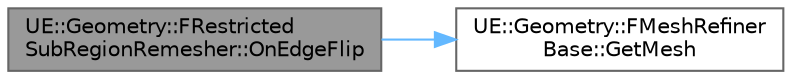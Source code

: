 digraph "UE::Geometry::FRestrictedSubRegionRemesher::OnEdgeFlip"
{
 // INTERACTIVE_SVG=YES
 // LATEX_PDF_SIZE
  bgcolor="transparent";
  edge [fontname=Helvetica,fontsize=10,labelfontname=Helvetica,labelfontsize=10];
  node [fontname=Helvetica,fontsize=10,shape=box,height=0.2,width=0.4];
  rankdir="LR";
  Node1 [id="Node000001",label="UE::Geometry::FRestricted\lSubRegionRemesher::OnEdgeFlip",height=0.2,width=0.4,color="gray40", fillcolor="grey60", style="filled", fontcolor="black",tooltip="Callback for subclasses to override to implement custom behavior."];
  Node1 -> Node2 [id="edge1_Node000001_Node000002",color="steelblue1",style="solid",tooltip=" "];
  Node2 [id="Node000002",label="UE::Geometry::FMeshRefiner\lBase::GetMesh",height=0.2,width=0.4,color="grey40", fillcolor="white", style="filled",URL="$dc/d69/classUE_1_1Geometry_1_1FMeshRefinerBase.html#a648283319bb2da38929ca3884642ee30",tooltip="Get the current mesh we are operating on."];
}

